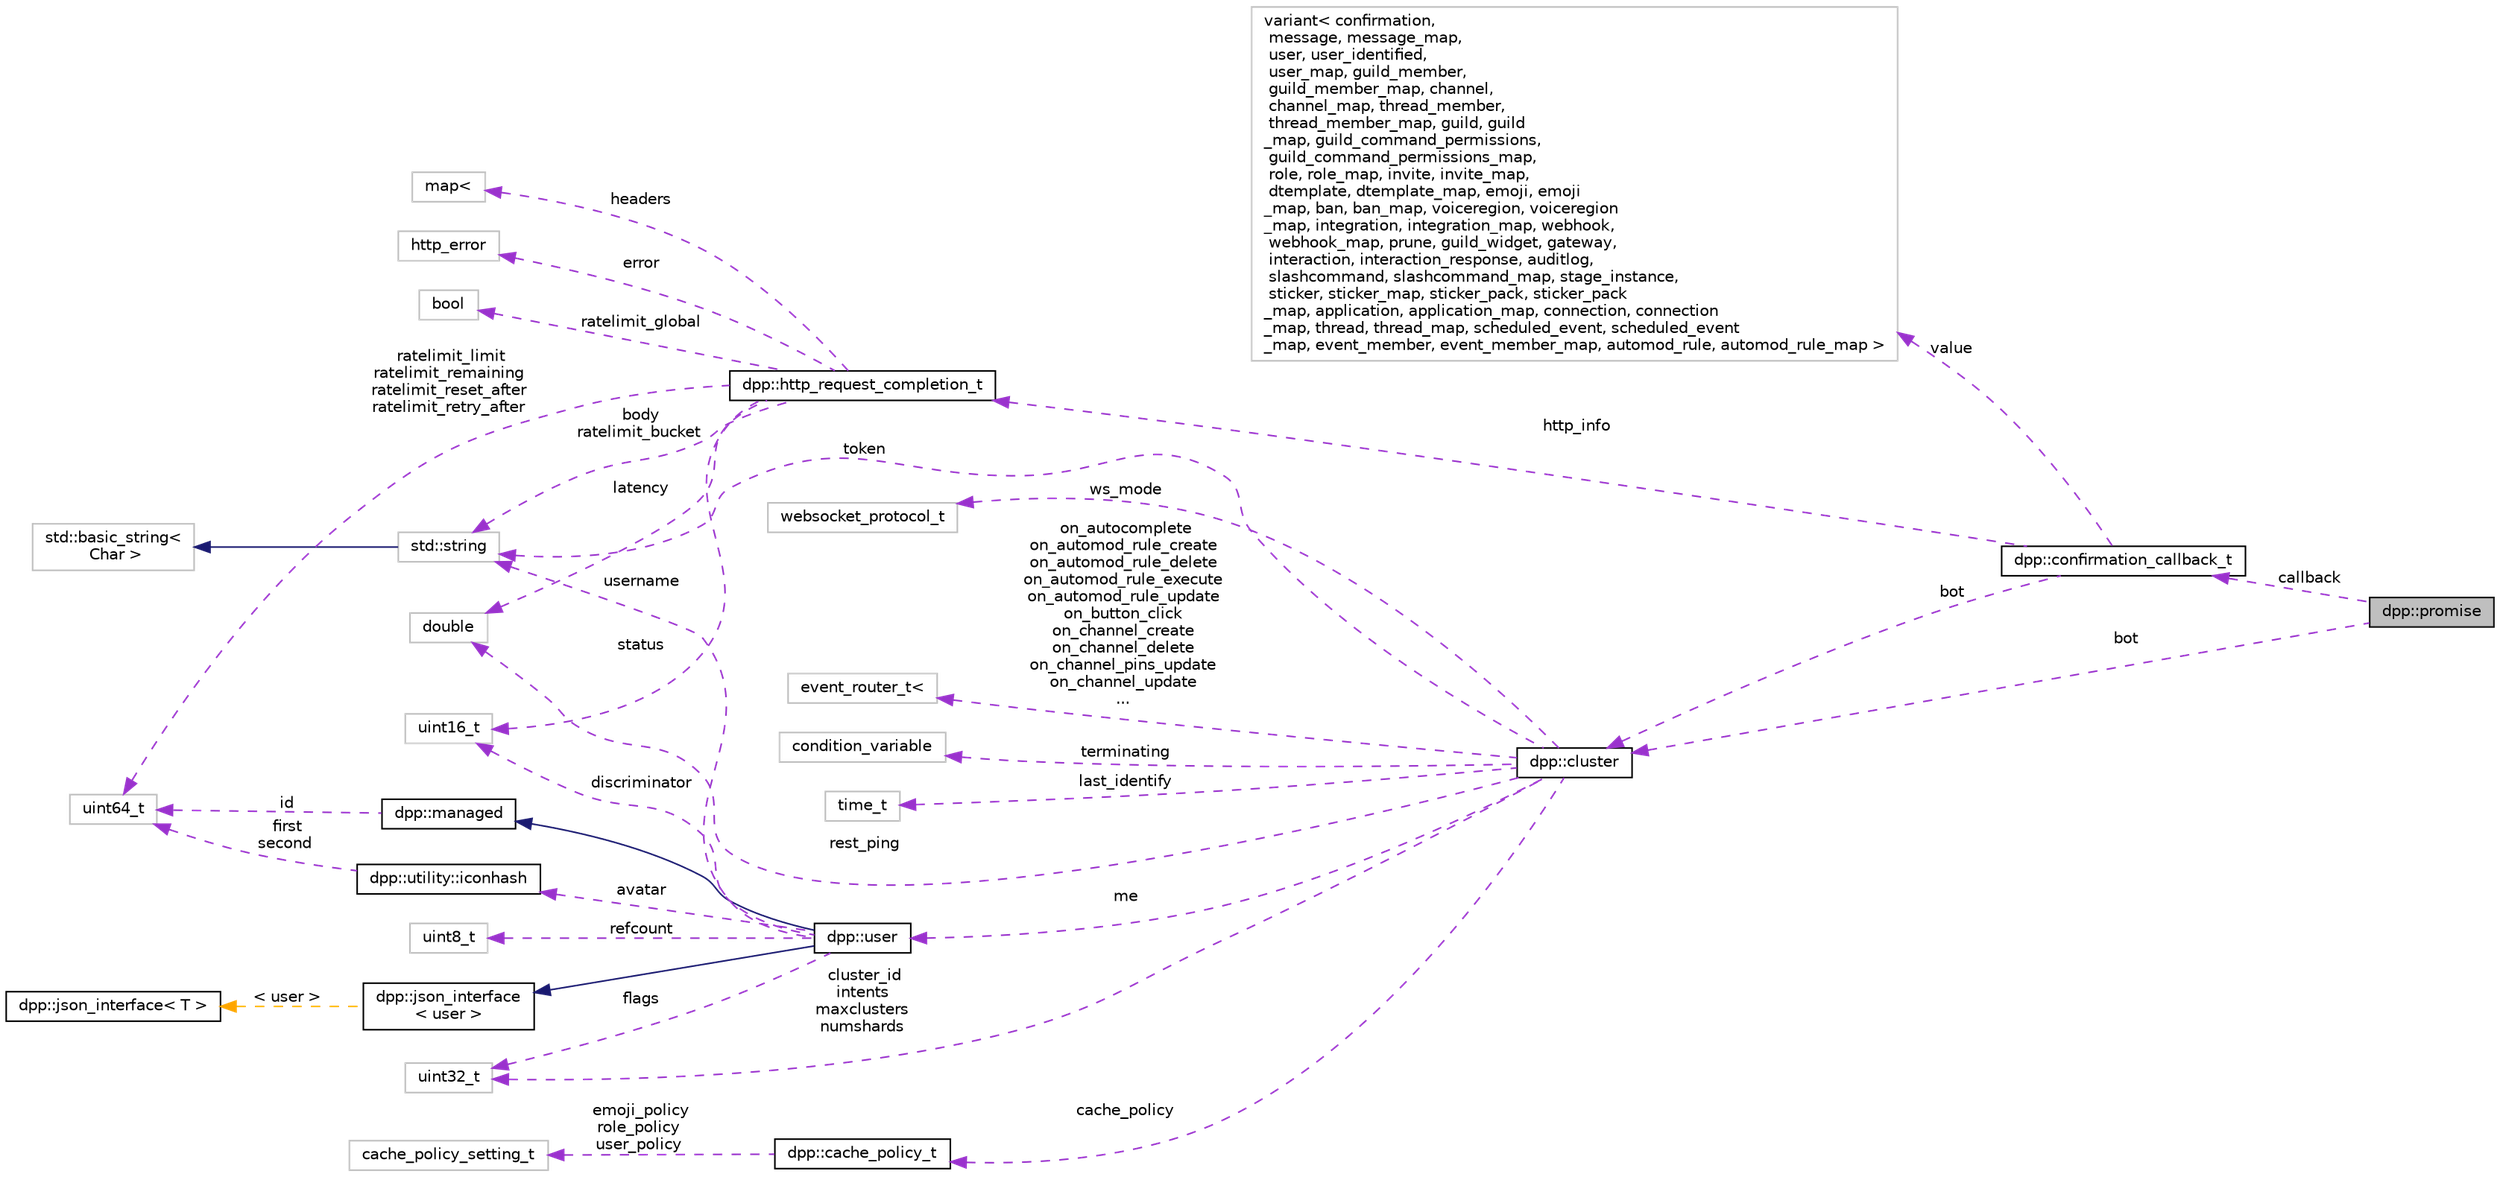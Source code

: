 digraph "dpp::promise"
{
 // INTERACTIVE_SVG=YES
 // LATEX_PDF_SIZE
  bgcolor="transparent";
  edge [fontname="Helvetica",fontsize="10",labelfontname="Helvetica",labelfontsize="10"];
  node [fontname="Helvetica",fontsize="10",shape=record];
  rankdir="LR";
  Node1 [label="dpp::promise",height=0.2,width=0.4,color="black", fillcolor="grey75", style="filled", fontcolor="black",tooltip=" "];
  Node2 -> Node1 [dir="back",color="darkorchid3",fontsize="10",style="dashed",label=" bot" ,fontname="Helvetica"];
  Node2 [label="dpp::cluster",height=0.2,width=0.4,color="black",URL="$classdpp_1_1cluster.html",tooltip="The cluster class represents a group of shards and a command queue for sending and receiving commands..."];
  Node3 -> Node2 [dir="back",color="darkorchid3",fontsize="10",style="dashed",label=" token" ,fontname="Helvetica"];
  Node3 [label="std::string",height=0.2,width=0.4,color="grey75",tooltip=" "];
  Node4 -> Node3 [dir="back",color="midnightblue",fontsize="10",style="solid",fontname="Helvetica"];
  Node4 [label="std::basic_string\<\l Char \>",height=0.2,width=0.4,color="grey75",tooltip=" "];
  Node5 -> Node2 [dir="back",color="darkorchid3",fontsize="10",style="dashed",label=" last_identify" ,fontname="Helvetica"];
  Node5 [label="time_t",height=0.2,width=0.4,color="grey75",tooltip=" "];
  Node6 -> Node2 [dir="back",color="darkorchid3",fontsize="10",style="dashed",label=" cluster_id\nintents\nmaxclusters\nnumshards" ,fontname="Helvetica"];
  Node6 [label="uint32_t",height=0.2,width=0.4,color="grey75",tooltip=" "];
  Node7 -> Node2 [dir="back",color="darkorchid3",fontsize="10",style="dashed",label=" rest_ping" ,fontname="Helvetica"];
  Node7 [label="double",height=0.2,width=0.4,color="grey75",tooltip=" "];
  Node8 -> Node2 [dir="back",color="darkorchid3",fontsize="10",style="dashed",label=" me" ,fontname="Helvetica"];
  Node8 [label="dpp::user",height=0.2,width=0.4,color="black",URL="$classdpp_1_1user.html",tooltip="Represents a user on discord. May or may not be a member of a dpp::guild."];
  Node9 -> Node8 [dir="back",color="midnightblue",fontsize="10",style="solid",fontname="Helvetica"];
  Node9 [label="dpp::managed",height=0.2,width=0.4,color="black",URL="$classdpp_1_1managed.html",tooltip="The managed class is the base class for various types that can be stored in a cache that are identifi..."];
  Node10 -> Node9 [dir="back",color="darkorchid3",fontsize="10",style="dashed",label=" id" ,fontname="Helvetica"];
  Node10 [label="uint64_t",height=0.2,width=0.4,color="grey75",tooltip=" "];
  Node11 -> Node8 [dir="back",color="midnightblue",fontsize="10",style="solid",fontname="Helvetica"];
  Node11 [label="dpp::json_interface\l\< user \>",height=0.2,width=0.4,color="black",URL="$structdpp_1_1json__interface.html",tooltip=" "];
  Node12 -> Node11 [dir="back",color="orange",fontsize="10",style="dashed",label=" \< user \>" ,fontname="Helvetica"];
  Node12 [label="dpp::json_interface\< T \>",height=0.2,width=0.4,color="black",URL="$structdpp_1_1json__interface.html",tooltip="Represents an interface for an object that can optionally implement functions for converting to and f..."];
  Node3 -> Node8 [dir="back",color="darkorchid3",fontsize="10",style="dashed",label=" username" ,fontname="Helvetica"];
  Node13 -> Node8 [dir="back",color="darkorchid3",fontsize="10",style="dashed",label=" avatar" ,fontname="Helvetica"];
  Node13 [label="dpp::utility::iconhash",height=0.2,width=0.4,color="black",URL="$structdpp_1_1utility_1_1iconhash.html",tooltip="Store a 128 bit icon hash (profile picture, server icon etc) as a 128 bit binary value made of two ui..."];
  Node10 -> Node13 [dir="back",color="darkorchid3",fontsize="10",style="dashed",label=" first\nsecond" ,fontname="Helvetica"];
  Node6 -> Node8 [dir="back",color="darkorchid3",fontsize="10",style="dashed",label=" flags" ,fontname="Helvetica"];
  Node14 -> Node8 [dir="back",color="darkorchid3",fontsize="10",style="dashed",label=" discriminator" ,fontname="Helvetica"];
  Node14 [label="uint16_t",height=0.2,width=0.4,color="grey75",tooltip=" "];
  Node15 -> Node8 [dir="back",color="darkorchid3",fontsize="10",style="dashed",label=" refcount" ,fontname="Helvetica"];
  Node15 [label="uint8_t",height=0.2,width=0.4,color="grey75",tooltip=" "];
  Node16 -> Node2 [dir="back",color="darkorchid3",fontsize="10",style="dashed",label=" cache_policy" ,fontname="Helvetica"];
  Node16 [label="dpp::cache_policy_t",height=0.2,width=0.4,color="black",URL="$structdpp_1_1cache__policy__t.html",tooltip="Represents the caching policy of the cluster."];
  Node17 -> Node16 [dir="back",color="darkorchid3",fontsize="10",style="dashed",label=" emoji_policy\nrole_policy\nuser_policy" ,fontname="Helvetica"];
  Node17 [label="cache_policy_setting_t",height=0.2,width=0.4,color="grey75",tooltip=" "];
  Node18 -> Node2 [dir="back",color="darkorchid3",fontsize="10",style="dashed",label=" ws_mode" ,fontname="Helvetica"];
  Node18 [label="websocket_protocol_t",height=0.2,width=0.4,color="grey75",tooltip=" "];
  Node19 -> Node2 [dir="back",color="darkorchid3",fontsize="10",style="dashed",label=" terminating" ,fontname="Helvetica"];
  Node19 [label="condition_variable",height=0.2,width=0.4,color="grey75",tooltip=" "];
  Node20 -> Node2 [dir="back",color="darkorchid3",fontsize="10",style="dashed",label=" on_autocomplete\non_automod_rule_create\non_automod_rule_delete\non_automod_rule_execute\non_automod_rule_update\non_button_click\non_channel_create\non_channel_delete\non_channel_pins_update\non_channel_update\n..." ,fontname="Helvetica"];
  Node20 [label="event_router_t\<",height=0.2,width=0.4,color="grey75",tooltip=" "];
  Node21 -> Node1 [dir="back",color="darkorchid3",fontsize="10",style="dashed",label=" callback" ,fontname="Helvetica"];
  Node21 [label="dpp::confirmation_callback_t",height=0.2,width=0.4,color="black",URL="$structdpp_1_1confirmation__callback__t.html",tooltip="The results of a REST call wrapped in a convenient struct."];
  Node22 -> Node21 [dir="back",color="darkorchid3",fontsize="10",style="dashed",label=" http_info" ,fontname="Helvetica"];
  Node22 [label="dpp::http_request_completion_t",height=0.2,width=0.4,color="black",URL="$structdpp_1_1http__request__completion__t.html",tooltip="The result of any HTTP request. Contains the headers, vital rate limit figures, and returned request ..."];
  Node23 -> Node22 [dir="back",color="darkorchid3",fontsize="10",style="dashed",label=" headers" ,fontname="Helvetica"];
  Node23 [label="map\<",height=0.2,width=0.4,color="grey75",tooltip=" "];
  Node14 -> Node22 [dir="back",color="darkorchid3",fontsize="10",style="dashed",label=" status" ,fontname="Helvetica"];
  Node24 -> Node22 [dir="back",color="darkorchid3",fontsize="10",style="dashed",label=" error" ,fontname="Helvetica"];
  Node24 [label="http_error",height=0.2,width=0.4,color="grey75",tooltip=" "];
  Node3 -> Node22 [dir="back",color="darkorchid3",fontsize="10",style="dashed",label=" body\nratelimit_bucket" ,fontname="Helvetica"];
  Node10 -> Node22 [dir="back",color="darkorchid3",fontsize="10",style="dashed",label=" ratelimit_limit\nratelimit_remaining\nratelimit_reset_after\nratelimit_retry_after" ,fontname="Helvetica"];
  Node25 -> Node22 [dir="back",color="darkorchid3",fontsize="10",style="dashed",label=" ratelimit_global" ,fontname="Helvetica"];
  Node25 [label="bool",height=0.2,width=0.4,color="grey75",tooltip=" "];
  Node7 -> Node22 [dir="back",color="darkorchid3",fontsize="10",style="dashed",label=" latency" ,fontname="Helvetica"];
  Node26 -> Node21 [dir="back",color="darkorchid3",fontsize="10",style="dashed",label=" value" ,fontname="Helvetica"];
  Node26 [label="variant\< confirmation,\l message, message_map,\l user, user_identified,\l user_map, guild_member,\l guild_member_map, channel,\l channel_map, thread_member,\l thread_member_map, guild, guild\l_map, guild_command_permissions,\l guild_command_permissions_map,\l role, role_map, invite, invite_map,\l dtemplate, dtemplate_map, emoji, emoji\l_map, ban, ban_map, voiceregion, voiceregion\l_map, integration, integration_map, webhook,\l webhook_map, prune, guild_widget, gateway,\l interaction, interaction_response, auditlog,\l slashcommand, slashcommand_map, stage_instance,\l sticker, sticker_map, sticker_pack, sticker_pack\l_map, application, application_map, connection, connection\l_map, thread, thread_map, scheduled_event, scheduled_event\l_map, event_member, event_member_map, automod_rule, automod_rule_map \>",height=0.2,width=0.4,color="grey75",tooltip=" "];
  Node2 -> Node21 [dir="back",color="darkorchid3",fontsize="10",style="dashed",label=" bot" ,fontname="Helvetica"];
}
